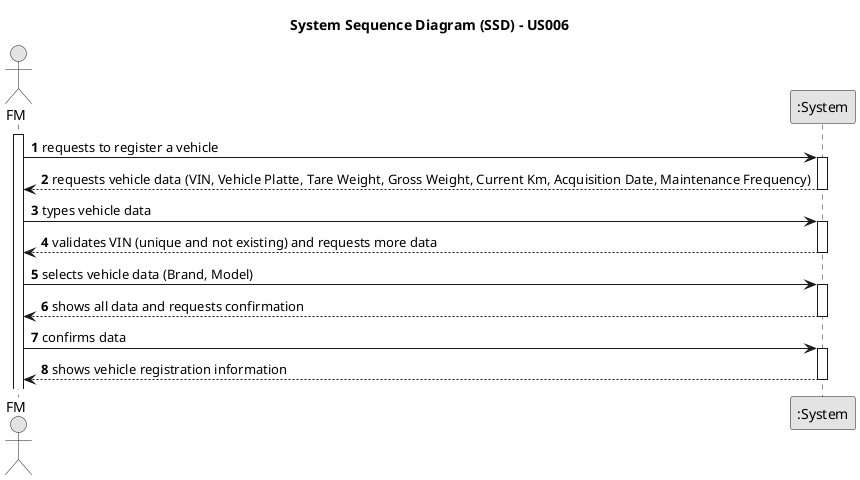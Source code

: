 @startuml
skinparam monochrome true
skinparam packageStyle rectangle
skinparam shadowing false

title System Sequence Diagram (SSD) - US006

autonumber

actor "FM" as FM
participant ":System" as System

activate FM

    FM -> System : requests to register a vehicle
    activate System

        System --> FM : requests vehicle data (VIN, Vehicle Platte, Tare Weight, Gross Weight, Current Km, Acquisition Date, Maintenance Frequency)
    deactivate System

    FM -> System : types vehicle data
    activate System

        System --> FM : validates VIN (unique and not existing) and requests more data
    deactivate System

    FM -> System : selects vehicle data (Brand, Model)
        activate System

        System --> FM : shows all data and requests confirmation
    deactivate System

    FM -> System : confirms data
    activate System

        System --> FM :  shows vehicle registration information
    deactivate System

@enduml
